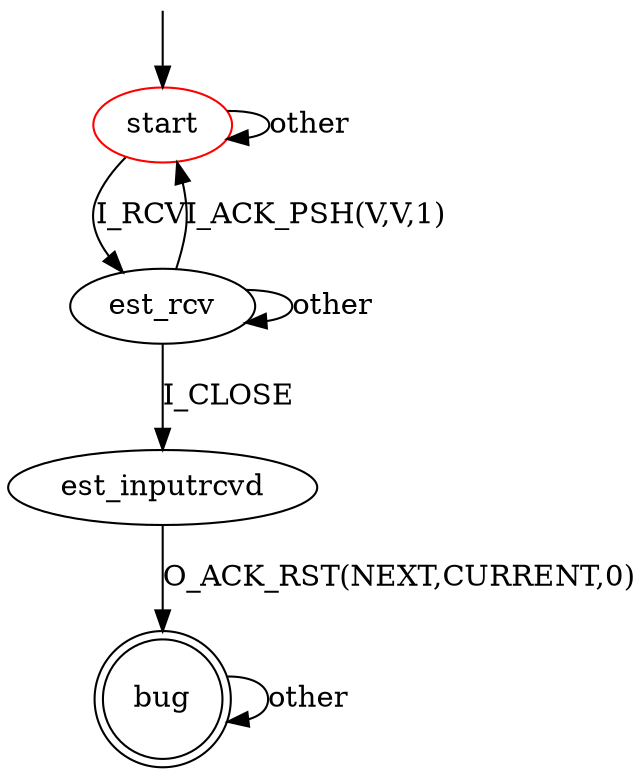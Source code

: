 digraph G {
label=""
start [color="red"]
bug [shape="doublecircle"]

start -> est_rcv [label="I_RCV"]
start -> start [label="other"]
est_rcv -> start [label="I_ACK_PSH(V,V,1)"]
est_rcv -> est_rcv [label="other"]
est_rcv -> est_inputrcvd [label="I_CLOSE"]
est_inputrcvd -> bug [label="O_ACK_RST(NEXT,CURRENT,0)"]

bug -> bug [label="other"]

__start0 [label="" shape="none" width="0" height="0"];
__start0 -> start;
}

